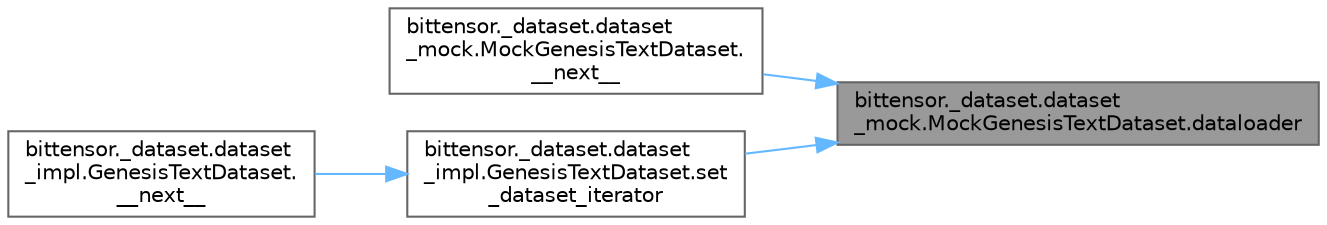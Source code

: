 digraph "bittensor._dataset.dataset_mock.MockGenesisTextDataset.dataloader"
{
 // LATEX_PDF_SIZE
  bgcolor="transparent";
  edge [fontname=Helvetica,fontsize=10,labelfontname=Helvetica,labelfontsize=10];
  node [fontname=Helvetica,fontsize=10,shape=box,height=0.2,width=0.4];
  rankdir="RL";
  Node1 [label="bittensor._dataset.dataset\l_mock.MockGenesisTextDataset.dataloader",height=0.2,width=0.4,color="gray40", fillcolor="grey60", style="filled", fontcolor="black",tooltip=" "];
  Node1 -> Node2 [dir="back",color="steelblue1",style="solid"];
  Node2 [label="bittensor._dataset.dataset\l_mock.MockGenesisTextDataset.\l__next__",height=0.2,width=0.4,color="grey40", fillcolor="white", style="filled",URL="$classbittensor_1_1__dataset_1_1dataset__mock_1_1_mock_genesis_text_dataset.html#ade55894c4d45f78dcf75c44448c85e50",tooltip=" "];
  Node1 -> Node3 [dir="back",color="steelblue1",style="solid"];
  Node3 [label="bittensor._dataset.dataset\l_impl.GenesisTextDataset.set\l_dataset_iterator",height=0.2,width=0.4,color="grey40", fillcolor="white", style="filled",URL="$classbittensor_1_1__dataset_1_1dataset__impl_1_1_genesis_text_dataset.html#ac57d432cdd0ca00255f87dacae40a2b1",tooltip=" "];
  Node3 -> Node4 [dir="back",color="steelblue1",style="solid"];
  Node4 [label="bittensor._dataset.dataset\l_impl.GenesisTextDataset.\l__next__",height=0.2,width=0.4,color="grey40", fillcolor="white", style="filled",URL="$classbittensor_1_1__dataset_1_1dataset__impl_1_1_genesis_text_dataset.html#a0b33886b2a6a7a8fa5738fc38f9ac91a",tooltip=" "];
}
